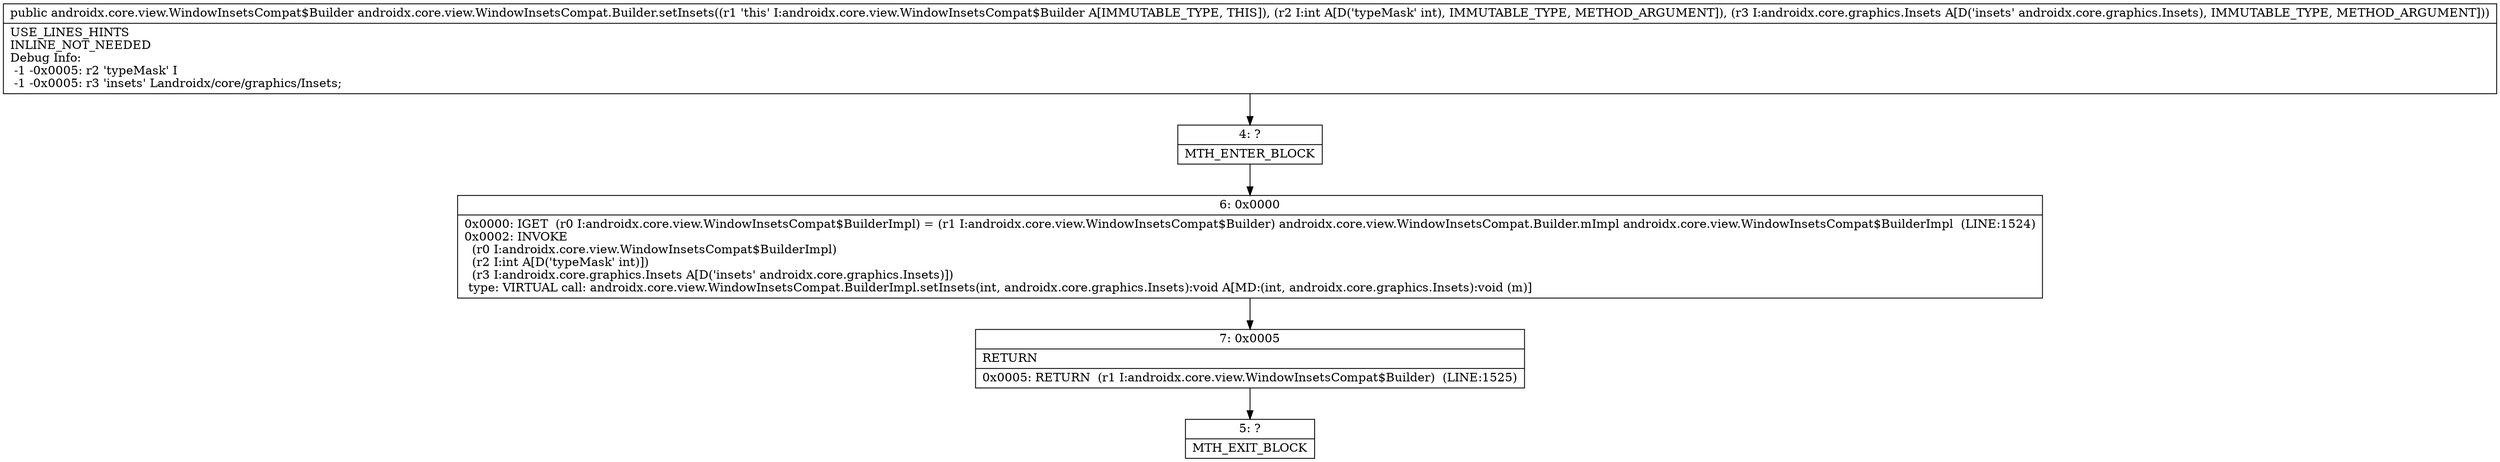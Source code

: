 digraph "CFG forandroidx.core.view.WindowInsetsCompat.Builder.setInsets(ILandroidx\/core\/graphics\/Insets;)Landroidx\/core\/view\/WindowInsetsCompat$Builder;" {
Node_4 [shape=record,label="{4\:\ ?|MTH_ENTER_BLOCK\l}"];
Node_6 [shape=record,label="{6\:\ 0x0000|0x0000: IGET  (r0 I:androidx.core.view.WindowInsetsCompat$BuilderImpl) = (r1 I:androidx.core.view.WindowInsetsCompat$Builder) androidx.core.view.WindowInsetsCompat.Builder.mImpl androidx.core.view.WindowInsetsCompat$BuilderImpl  (LINE:1524)\l0x0002: INVOKE  \l  (r0 I:androidx.core.view.WindowInsetsCompat$BuilderImpl)\l  (r2 I:int A[D('typeMask' int)])\l  (r3 I:androidx.core.graphics.Insets A[D('insets' androidx.core.graphics.Insets)])\l type: VIRTUAL call: androidx.core.view.WindowInsetsCompat.BuilderImpl.setInsets(int, androidx.core.graphics.Insets):void A[MD:(int, androidx.core.graphics.Insets):void (m)]\l}"];
Node_7 [shape=record,label="{7\:\ 0x0005|RETURN\l|0x0005: RETURN  (r1 I:androidx.core.view.WindowInsetsCompat$Builder)  (LINE:1525)\l}"];
Node_5 [shape=record,label="{5\:\ ?|MTH_EXIT_BLOCK\l}"];
MethodNode[shape=record,label="{public androidx.core.view.WindowInsetsCompat$Builder androidx.core.view.WindowInsetsCompat.Builder.setInsets((r1 'this' I:androidx.core.view.WindowInsetsCompat$Builder A[IMMUTABLE_TYPE, THIS]), (r2 I:int A[D('typeMask' int), IMMUTABLE_TYPE, METHOD_ARGUMENT]), (r3 I:androidx.core.graphics.Insets A[D('insets' androidx.core.graphics.Insets), IMMUTABLE_TYPE, METHOD_ARGUMENT]))  | USE_LINES_HINTS\lINLINE_NOT_NEEDED\lDebug Info:\l  \-1 \-0x0005: r2 'typeMask' I\l  \-1 \-0x0005: r3 'insets' Landroidx\/core\/graphics\/Insets;\l}"];
MethodNode -> Node_4;Node_4 -> Node_6;
Node_6 -> Node_7;
Node_7 -> Node_5;
}

